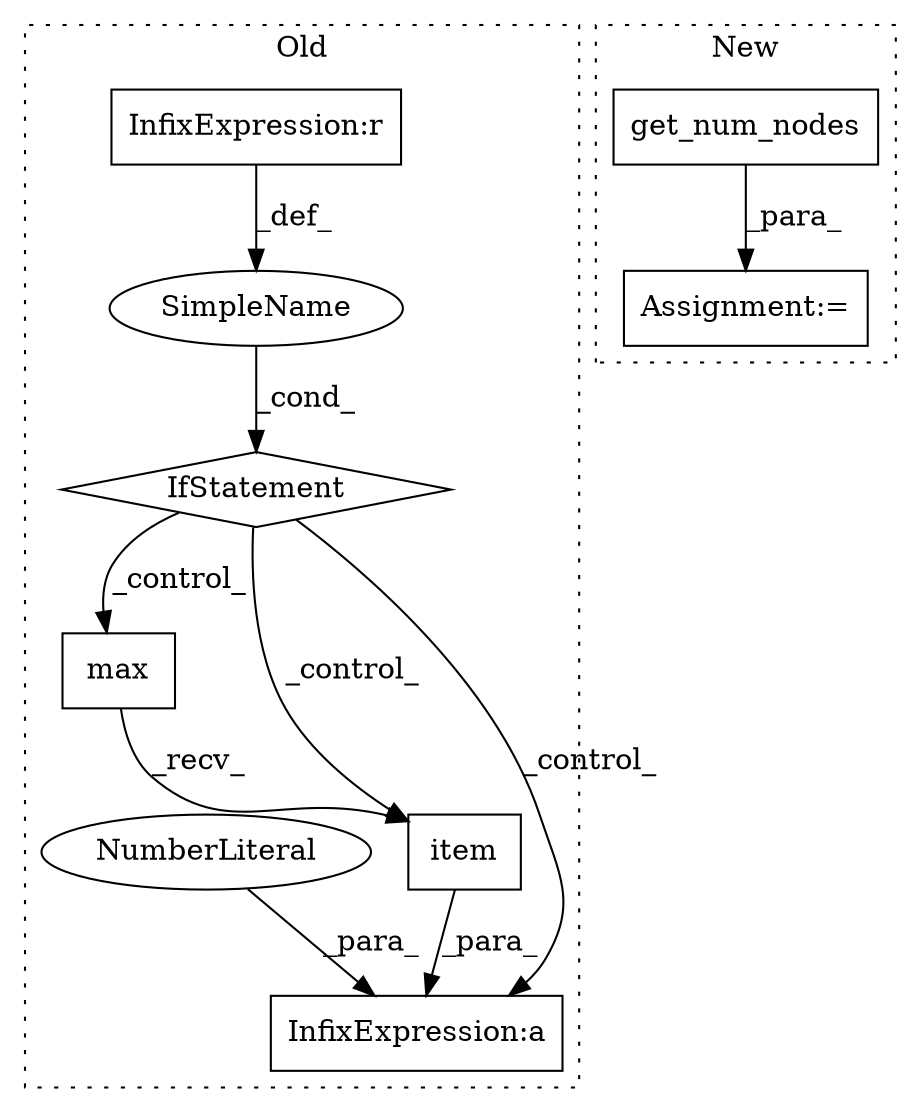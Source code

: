 digraph G {
subgraph cluster0 {
1 [label="max" a="32" s="298" l="5" shape="box"];
3 [label="SimpleName" a="42" s="" l="" shape="ellipse"];
4 [label="item" a="32" s="304" l="6" shape="box"];
5 [label="InfixExpression:a" a="27" s="310" l="3" shape="box"];
6 [label="InfixExpression:r" a="27" s="274" l="4" shape="box"];
7 [label="NumberLiteral" a="34" s="313" l="1" shape="ellipse"];
8 [label="IfStatement" a="25" s="283" l="3" shape="diamond"];
label = "Old";
style="dotted";
}
subgraph cluster1 {
2 [label="get_num_nodes" a="32" s="295,329" l="14,1" shape="box"];
9 [label="Assignment:=" a="7" s="294" l="1" shape="box"];
label = "New";
style="dotted";
}
1 -> 4 [label="_recv_"];
2 -> 9 [label="_para_"];
3 -> 8 [label="_cond_"];
4 -> 5 [label="_para_"];
6 -> 3 [label="_def_"];
7 -> 5 [label="_para_"];
8 -> 5 [label="_control_"];
8 -> 1 [label="_control_"];
8 -> 4 [label="_control_"];
}